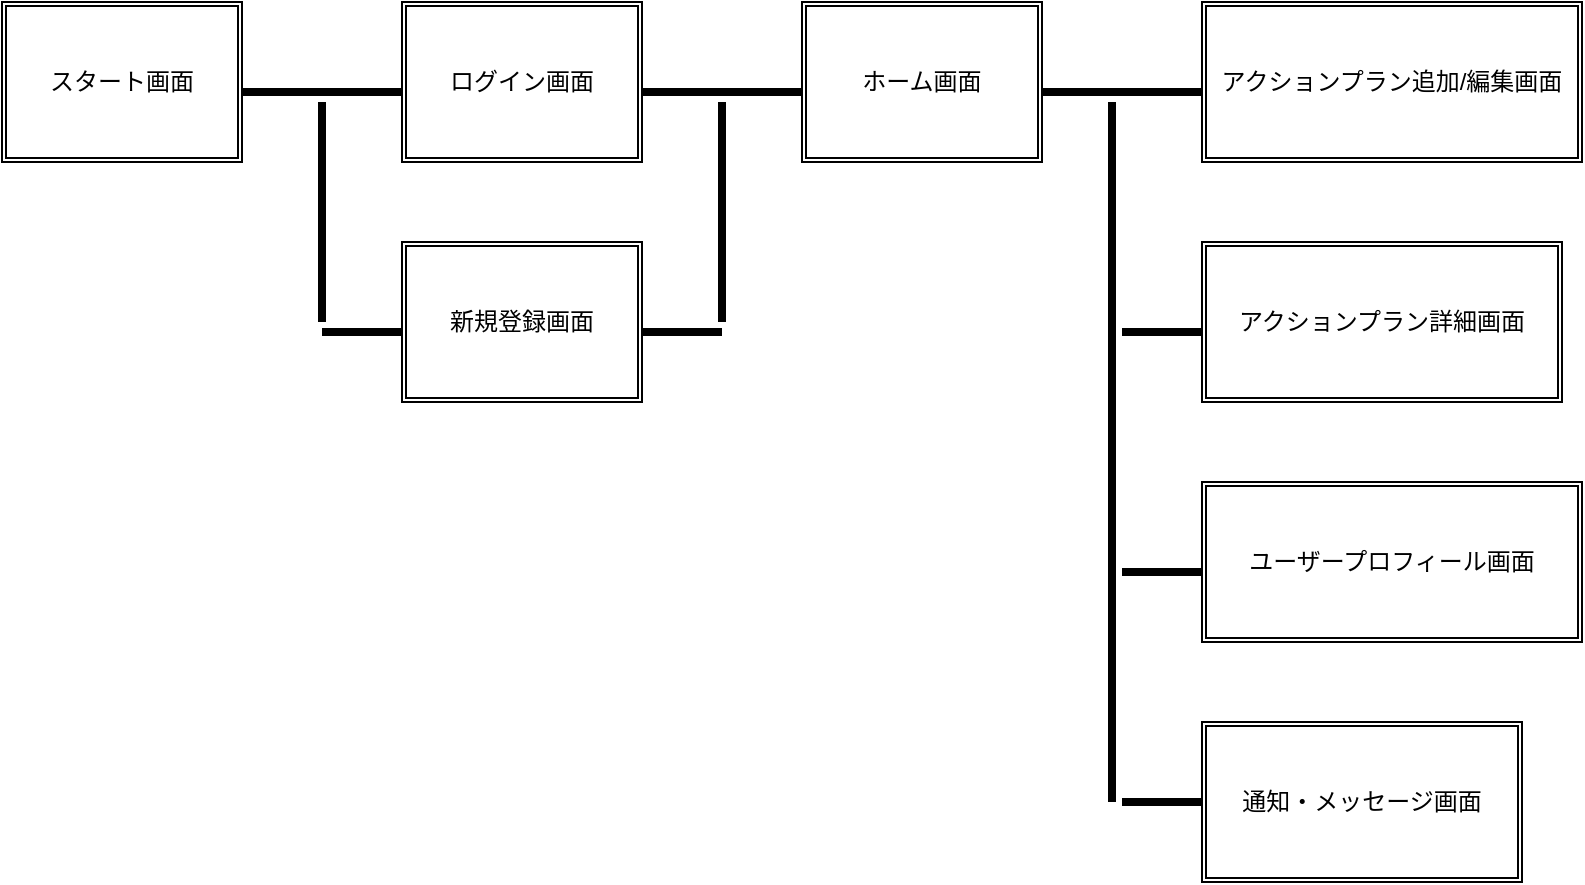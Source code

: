 <mxfile>
    <diagram id="oM5yzmNyBABiO0f7kn15" name="ページ1">
        <mxGraphModel dx="1161" dy="862" grid="1" gridSize="10" guides="0" tooltips="1" connect="1" arrows="1" fold="1" page="1" pageScale="1" pageWidth="827" pageHeight="1169" math="0" shadow="0">
            <root>
                <mxCell id="0"/>
                <mxCell id="1" parent="0"/>
                <mxCell id="2" value="ログイン画面" style="shape=ext;double=1;rounded=0;whiteSpace=wrap;html=1;" vertex="1" parent="1">
                    <mxGeometry x="200" y="120" width="120" height="80" as="geometry"/>
                </mxCell>
                <mxCell id="3" value="新規登録画面" style="shape=ext;double=1;rounded=0;whiteSpace=wrap;html=1;" vertex="1" parent="1">
                    <mxGeometry x="200" y="240" width="120" height="80" as="geometry"/>
                </mxCell>
                <mxCell id="4" value="ホーム画面" style="shape=ext;double=1;rounded=0;whiteSpace=wrap;html=1;" vertex="1" parent="1">
                    <mxGeometry x="400" y="120" width="120" height="80" as="geometry"/>
                </mxCell>
                <mxCell id="5" value="アクションプラン詳細画面" style="shape=ext;double=1;rounded=0;whiteSpace=wrap;html=1;" vertex="1" parent="1">
                    <mxGeometry x="600" y="240" width="180" height="80" as="geometry"/>
                </mxCell>
                <mxCell id="6" value="ユーザープロフィール画面" style="shape=ext;double=1;rounded=0;whiteSpace=wrap;html=1;" vertex="1" parent="1">
                    <mxGeometry x="600" y="360" width="190" height="80" as="geometry"/>
                </mxCell>
                <mxCell id="7" value="通知・メッセージ画面" style="shape=ext;double=1;rounded=0;whiteSpace=wrap;html=1;" vertex="1" parent="1">
                    <mxGeometry x="600" y="480" width="160" height="80" as="geometry"/>
                </mxCell>
                <mxCell id="8" value="スタート画面" style="shape=ext;double=1;rounded=0;whiteSpace=wrap;html=1;" vertex="1" parent="1">
                    <mxGeometry y="120" width="120" height="80" as="geometry"/>
                </mxCell>
                <mxCell id="9" value="アクションプラン追加/編集画面" style="shape=ext;double=1;rounded=0;whiteSpace=wrap;html=1;" vertex="1" parent="1">
                    <mxGeometry x="600" y="120" width="190" height="80" as="geometry"/>
                </mxCell>
                <mxCell id="50" value="" style="line;strokeWidth=4;html=1;perimeter=backbonePerimeter;points=[];outlineConnect=0;" vertex="1" parent="1">
                    <mxGeometry x="120" y="160" width="80" height="10" as="geometry"/>
                </mxCell>
                <mxCell id="54" value="" style="line;strokeWidth=4;html=1;perimeter=backbonePerimeter;points=[];outlineConnect=0;" vertex="1" parent="1">
                    <mxGeometry x="320" y="160" width="80" height="10" as="geometry"/>
                </mxCell>
                <mxCell id="55" value="" style="line;strokeWidth=4;html=1;perimeter=backbonePerimeter;points=[];outlineConnect=0;" vertex="1" parent="1">
                    <mxGeometry x="520" y="160" width="80" height="10" as="geometry"/>
                </mxCell>
                <mxCell id="56" value="" style="line;strokeWidth=4;html=1;perimeter=backbonePerimeter;points=[];outlineConnect=0;" vertex="1" parent="1">
                    <mxGeometry x="160" y="280" width="40" height="10" as="geometry"/>
                </mxCell>
                <mxCell id="57" value="" style="line;strokeWidth=4;html=1;perimeter=backbonePerimeter;points=[];outlineConnect=0;" vertex="1" parent="1">
                    <mxGeometry x="320" y="280" width="40" height="10" as="geometry"/>
                </mxCell>
                <mxCell id="58" value="" style="line;strokeWidth=4;html=1;perimeter=backbonePerimeter;points=[];outlineConnect=0;" vertex="1" parent="1">
                    <mxGeometry x="560" y="400" width="40" height="10" as="geometry"/>
                </mxCell>
                <mxCell id="59" value="" style="line;strokeWidth=4;html=1;perimeter=backbonePerimeter;points=[];outlineConnect=0;" vertex="1" parent="1">
                    <mxGeometry x="560" y="280" width="40" height="10" as="geometry"/>
                </mxCell>
                <mxCell id="60" value="" style="line;strokeWidth=4;html=1;perimeter=backbonePerimeter;points=[];outlineConnect=0;" vertex="1" parent="1">
                    <mxGeometry x="560" y="500" width="40" height="40" as="geometry"/>
                </mxCell>
                <mxCell id="61" value="" style="line;strokeWidth=4;html=1;perimeter=backbonePerimeter;points=[];outlineConnect=0;direction=south;" vertex="1" parent="1">
                    <mxGeometry x="550" y="170" width="10" height="350" as="geometry"/>
                </mxCell>
                <mxCell id="62" value="" style="line;strokeWidth=4;html=1;perimeter=backbonePerimeter;points=[];outlineConnect=0;direction=south;" vertex="1" parent="1">
                    <mxGeometry x="350" y="170" width="20" height="110" as="geometry"/>
                </mxCell>
                <mxCell id="63" value="" style="line;strokeWidth=4;html=1;perimeter=backbonePerimeter;points=[];outlineConnect=0;direction=south;" vertex="1" parent="1">
                    <mxGeometry x="120" y="170" width="80" height="110" as="geometry"/>
                </mxCell>
            </root>
        </mxGraphModel>
    </diagram>
</mxfile>